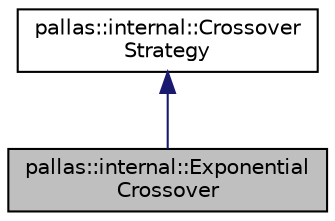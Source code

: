 digraph "pallas::internal::ExponentialCrossover"
{
  edge [fontname="Helvetica",fontsize="10",labelfontname="Helvetica",labelfontsize="10"];
  node [fontname="Helvetica",fontsize="10",shape=record];
  Node1 [label="pallas::internal::Exponential\lCrossover",height=0.2,width=0.4,color="black", fillcolor="grey75", style="filled", fontcolor="black"];
  Node2 -> Node1 [dir="back",color="midnightblue",fontsize="10",style="solid",fontname="Helvetica"];
  Node2 [label="pallas::internal::Crossover\lStrategy",height=0.2,width=0.4,color="black", fillcolor="white", style="filled",URL="$classpallas_1_1internal_1_1_crossover_strategy.html"];
}
